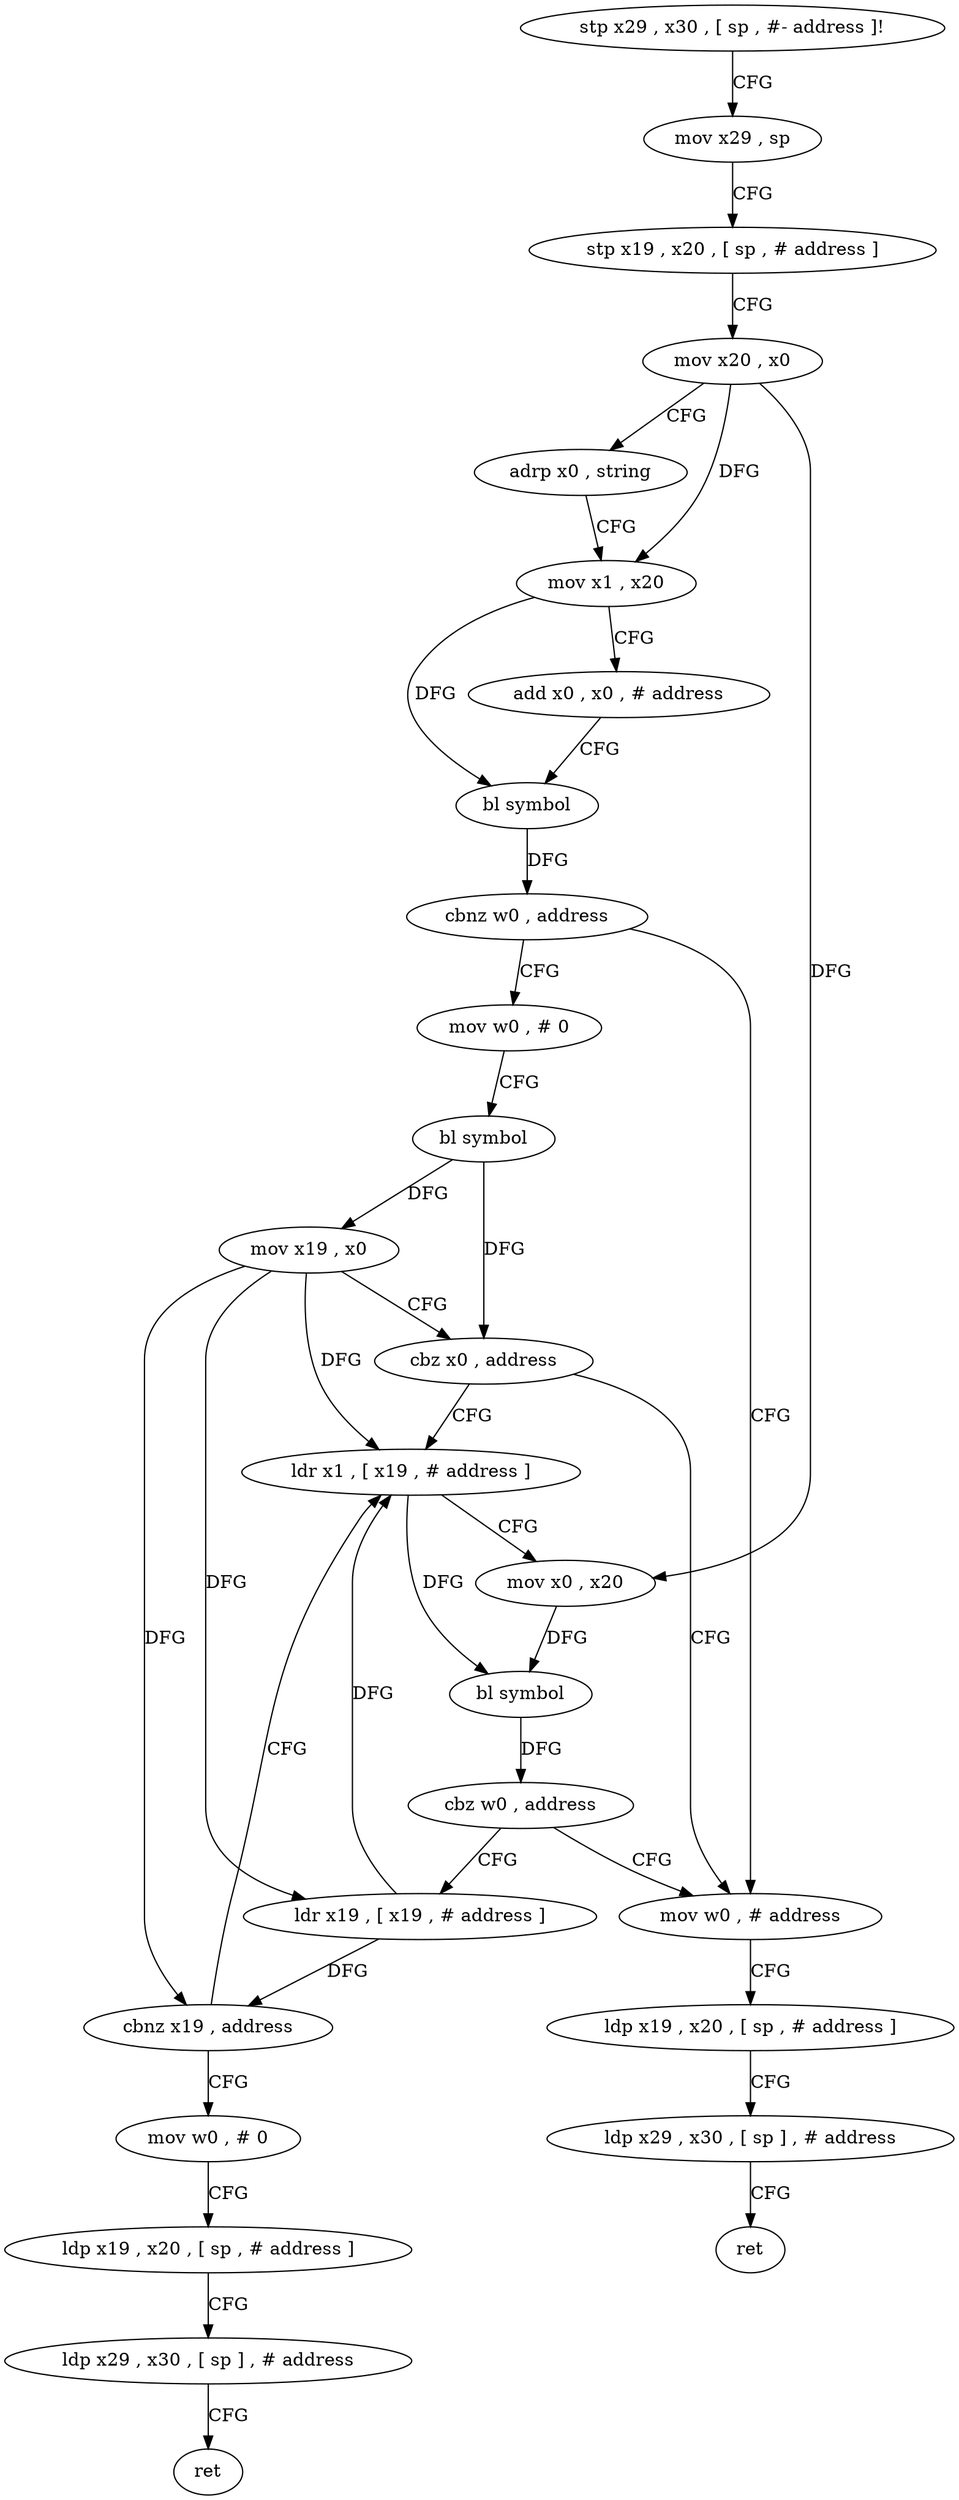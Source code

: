 digraph "func" {
"4243872" [label = "stp x29 , x30 , [ sp , #- address ]!" ]
"4243876" [label = "mov x29 , sp" ]
"4243880" [label = "stp x19 , x20 , [ sp , # address ]" ]
"4243884" [label = "mov x20 , x0" ]
"4243888" [label = "adrp x0 , string" ]
"4243892" [label = "mov x1 , x20" ]
"4243896" [label = "add x0 , x0 , # address" ]
"4243900" [label = "bl symbol" ]
"4243904" [label = "cbnz w0 , address" ]
"4243928" [label = "mov w0 , # 0" ]
"4243908" [label = "mov w0 , # address" ]
"4243932" [label = "bl symbol" ]
"4243936" [label = "mov x19 , x0" ]
"4243940" [label = "cbz x0 , address" ]
"4243944" [label = "ldr x1 , [ x19 , # address ]" ]
"4243912" [label = "ldp x19 , x20 , [ sp , # address ]" ]
"4243916" [label = "ldp x29 , x30 , [ sp ] , # address" ]
"4243920" [label = "ret" ]
"4243948" [label = "mov x0 , x20" ]
"4243952" [label = "bl symbol" ]
"4243956" [label = "cbz w0 , address" ]
"4243960" [label = "ldr x19 , [ x19 , # address ]" ]
"4243964" [label = "cbnz x19 , address" ]
"4243968" [label = "mov w0 , # 0" ]
"4243972" [label = "ldp x19 , x20 , [ sp , # address ]" ]
"4243976" [label = "ldp x29 , x30 , [ sp ] , # address" ]
"4243980" [label = "ret" ]
"4243872" -> "4243876" [ label = "CFG" ]
"4243876" -> "4243880" [ label = "CFG" ]
"4243880" -> "4243884" [ label = "CFG" ]
"4243884" -> "4243888" [ label = "CFG" ]
"4243884" -> "4243892" [ label = "DFG" ]
"4243884" -> "4243948" [ label = "DFG" ]
"4243888" -> "4243892" [ label = "CFG" ]
"4243892" -> "4243896" [ label = "CFG" ]
"4243892" -> "4243900" [ label = "DFG" ]
"4243896" -> "4243900" [ label = "CFG" ]
"4243900" -> "4243904" [ label = "DFG" ]
"4243904" -> "4243928" [ label = "CFG" ]
"4243904" -> "4243908" [ label = "CFG" ]
"4243928" -> "4243932" [ label = "CFG" ]
"4243908" -> "4243912" [ label = "CFG" ]
"4243932" -> "4243936" [ label = "DFG" ]
"4243932" -> "4243940" [ label = "DFG" ]
"4243936" -> "4243940" [ label = "CFG" ]
"4243936" -> "4243944" [ label = "DFG" ]
"4243936" -> "4243960" [ label = "DFG" ]
"4243936" -> "4243964" [ label = "DFG" ]
"4243940" -> "4243908" [ label = "CFG" ]
"4243940" -> "4243944" [ label = "CFG" ]
"4243944" -> "4243948" [ label = "CFG" ]
"4243944" -> "4243952" [ label = "DFG" ]
"4243912" -> "4243916" [ label = "CFG" ]
"4243916" -> "4243920" [ label = "CFG" ]
"4243948" -> "4243952" [ label = "DFG" ]
"4243952" -> "4243956" [ label = "DFG" ]
"4243956" -> "4243908" [ label = "CFG" ]
"4243956" -> "4243960" [ label = "CFG" ]
"4243960" -> "4243964" [ label = "DFG" ]
"4243960" -> "4243944" [ label = "DFG" ]
"4243964" -> "4243944" [ label = "CFG" ]
"4243964" -> "4243968" [ label = "CFG" ]
"4243968" -> "4243972" [ label = "CFG" ]
"4243972" -> "4243976" [ label = "CFG" ]
"4243976" -> "4243980" [ label = "CFG" ]
}
